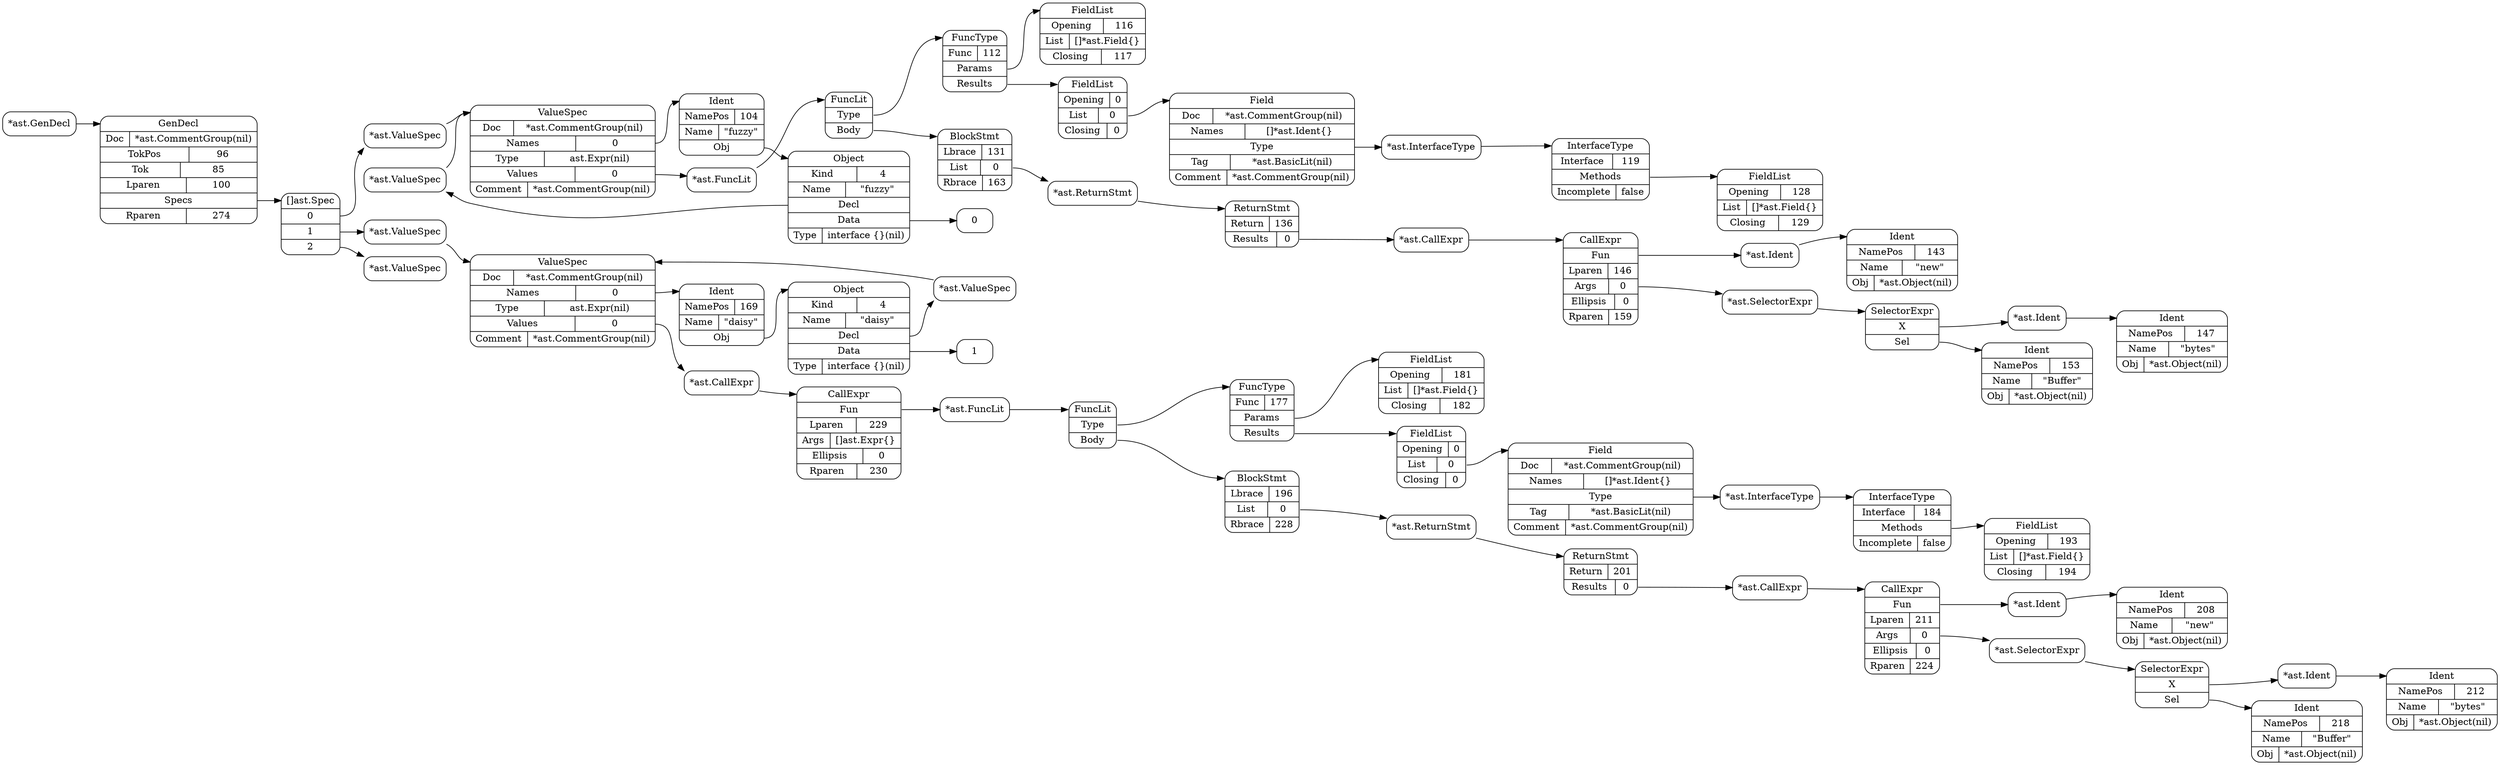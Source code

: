 /* generated by github.com/seamia/memviz
   based on config. settings, some of the values/connnections might be omitted
   config file used: ./memviz.options
   (2021-03-29 16:25:12.001901 -0700 PDT m=+0.034003001) */
digraph structs {
  rankdir=LR;
  node [shape=Mrecord];

  34 [label="<name> *ast.ValueSpec"];
  34:name -> 30:name;
  35 [label="<name> 0"];
  33 [label="<name> Object |{<f0> Kind | 4} |{<f1> Name | \"fuzzy\"} |<f2> Decl|<f3> Data|{<f4> Type | interface \{\}(nil)}  "];
  33:f2 -> 34:name;
  33:f3 -> 35:name;
  32 [label="<name> Ident |{<f0> NamePos | 104} |{<f1> Name | \"fuzzy\"} |<f2> Obj "];
  32:f2 -> 33:name;
  30:<31index0> -> 32:name;
  39 [label="<name> FieldList |{<f0> Opening | 116} |{<f1> List | []*ast.Field\{\}} |{<f2> Closing | 117}  "];
  46 [label="<name> FieldList |{<f0> Opening | 128} |{<f1> List | []*ast.Field\{\}} |{<f2> Closing | 129}  "];
  45 [label="<name> InterfaceType |{<f0> Interface | 119} |<f1> Methods|{<f2> Incomplete | false}  "];
  45:f1 -> 46:name;
  48 [label="<name> *ast.InterfaceType"];
  48:name -> 45:name;
  43 [label="<name> Field |{<f0> Doc | *ast.CommentGroup(nil)} |{<f1> Names | []*ast.Ident\{\}} |<f2> Type|{<f3> Tag | *ast.BasicLit(nil)} |{<f4> Comment | *ast.CommentGroup(nil)}  "];
  43:f2 -> 48:name;
  41:<42index0> -> 43:name;
  41 [label="<name> FieldList |{<f0> Opening | 0} |{<f1> List | {<42index0> 0}} |{<f2> Closing | 0}  "];
  38 [label="<name> FuncType |{<f0> Func | 112} |<f1> Params|<f2> Results "];
  38:f1 -> 39:name;
  38:f2 -> 41:name;
  54 [label="<name> Ident |{<f0> NamePos | 143} |{<f1> Name | \"new\"} |{<f2> Obj | *ast.Object(nil)}  "];
  55 [label="<name> *ast.Ident"];
  55:name -> 54:name;
  58 [label="<name> Ident |{<f0> NamePos | 147} |{<f1> Name | \"bytes\"} |{<f2> Obj | *ast.Object(nil)}  "];
  59 [label="<name> *ast.Ident"];
  59:name -> 58:name;
  60 [label="<name> Ident |{<f0> NamePos | 153} |{<f1> Name | \"Buffer\"} |{<f2> Obj | *ast.Object(nil)}  "];
  57 [label="<name> SelectorExpr |<f0> X|<f1> Sel "];
  57:f0 -> 59:name;
  57:f1 -> 60:name;
  61 [label="<name> *ast.SelectorExpr"];
  61:name -> 57:name;
  53:<56index0> -> 61:name;
  53 [label="<name> CallExpr |<f0> Fun|{<f1> Lparen | 146} |{<f2> Args | {<56index0> 0}} |{<f3> Ellipsis | 0} |{<f4> Rparen | 159}  "];
  53:f0 -> 55:name;
  62 [label="<name> *ast.CallExpr"];
  62:name -> 53:name;
  51:<52index0> -> 62:name;
  51 [label="<name> ReturnStmt |{<f0> Return | 136} |{<f1> Results | {<52index0> 0}}  "];
  63 [label="<name> *ast.ReturnStmt"];
  63:name -> 51:name;
  49:<50index0> -> 63:name;
  49 [label="<name> BlockStmt |{<f0> Lbrace | 131} |{<f1> List | {<50index0> 0}} |{<f2> Rbrace | 163}  "];
  37 [label="<name> FuncLit |<f0> Type|<f1> Body "];
  37:f0 -> 38:name;
  37:f1 -> 49:name;
  64 [label="<name> *ast.FuncLit"];
  64:name -> 37:name;
  30:<36index0> -> 64:name;
  30 [label="<name> ValueSpec |{<f0> Doc | *ast.CommentGroup(nil)} |{<f1> Names | {<31index0> 0}} |{<f2> Type | ast.Expr(nil)} |{<f3> Values | {<36index0> 0}} |{<f4> Comment | *ast.CommentGroup(nil)}  "];
  65 [label="<name> *ast.ValueSpec"];
  65:name -> 30:name;
  70 [label="<name> *ast.ValueSpec"];
  70:name -> 66:name;
  71 [label="<name> 1"];
  69 [label="<name> Object |{<f0> Kind | 4} |{<f1> Name | \"daisy\"} |<f2> Decl|<f3> Data|{<f4> Type | interface \{\}(nil)}  "];
  69:f2 -> 70:name;
  69:f3 -> 71:name;
  68 [label="<name> Ident |{<f0> NamePos | 169} |{<f1> Name | \"daisy\"} |<f2> Obj "];
  68:f2 -> 69:name;
  66:<67index0> -> 68:name;
  76 [label="<name> FieldList |{<f0> Opening | 181} |{<f1> List | []*ast.Field\{\}} |{<f2> Closing | 182}  "];
  83 [label="<name> FieldList |{<f0> Opening | 193} |{<f1> List | []*ast.Field\{\}} |{<f2> Closing | 194}  "];
  82 [label="<name> InterfaceType |{<f0> Interface | 184} |<f1> Methods|{<f2> Incomplete | false}  "];
  82:f1 -> 83:name;
  85 [label="<name> *ast.InterfaceType"];
  85:name -> 82:name;
  80 [label="<name> Field |{<f0> Doc | *ast.CommentGroup(nil)} |{<f1> Names | []*ast.Ident\{\}} |<f2> Type|{<f3> Tag | *ast.BasicLit(nil)} |{<f4> Comment | *ast.CommentGroup(nil)}  "];
  80:f2 -> 85:name;
  78:<79index0> -> 80:name;
  78 [label="<name> FieldList |{<f0> Opening | 0} |{<f1> List | {<79index0> 0}} |{<f2> Closing | 0}  "];
  75 [label="<name> FuncType |{<f0> Func | 177} |<f1> Params|<f2> Results "];
  75:f1 -> 76:name;
  75:f2 -> 78:name;
  91 [label="<name> Ident |{<f0> NamePos | 208} |{<f1> Name | \"new\"} |{<f2> Obj | *ast.Object(nil)}  "];
  92 [label="<name> *ast.Ident"];
  92:name -> 91:name;
  95 [label="<name> Ident |{<f0> NamePos | 212} |{<f1> Name | \"bytes\"} |{<f2> Obj | *ast.Object(nil)}  "];
  96 [label="<name> *ast.Ident"];
  96:name -> 95:name;
  97 [label="<name> Ident |{<f0> NamePos | 218} |{<f1> Name | \"Buffer\"} |{<f2> Obj | *ast.Object(nil)}  "];
  94 [label="<name> SelectorExpr |<f0> X|<f1> Sel "];
  94:f0 -> 96:name;
  94:f1 -> 97:name;
  98 [label="<name> *ast.SelectorExpr"];
  98:name -> 94:name;
  90:<93index0> -> 98:name;
  90 [label="<name> CallExpr |<f0> Fun|{<f1> Lparen | 211} |{<f2> Args | {<93index0> 0}} |{<f3> Ellipsis | 0} |{<f4> Rparen | 224}  "];
  90:f0 -> 92:name;
  99 [label="<name> *ast.CallExpr"];
  99:name -> 90:name;
  88:<89index0> -> 99:name;
  88 [label="<name> ReturnStmt |{<f0> Return | 201} |{<f1> Results | {<89index0> 0}}  "];
  100 [label="<name> *ast.ReturnStmt"];
  100:name -> 88:name;
  86:<87index0> -> 100:name;
  86 [label="<name> BlockStmt |{<f0> Lbrace | 196} |{<f1> List | {<87index0> 0}} |{<f2> Rbrace | 228}  "];
  74 [label="<name> FuncLit |<f0> Type|<f1> Body "];
  74:f0 -> 75:name;
  74:f1 -> 86:name;
  101 [label="<name> *ast.FuncLit"];
  101:name -> 74:name;
  73 [label="<name> CallExpr |<f0> Fun|{<f1> Lparen | 229} |{<f2> Args | []ast.Expr\{\}} |{<f3> Ellipsis | 0} |{<f4> Rparen | 230}  "];
  73:f0 -> 101:name;
  103 [label="<name> *ast.CallExpr"];
  103:name -> 73:name;
  66:<72index0> -> 103:name;
  66 [label="<name> ValueSpec |{<f0> Doc | *ast.CommentGroup(nil)} |{<f1> Names | {<67index0> 0}} |{<f2> Type | ast.Expr(nil)} |{<f3> Values | {<72index0> 0}} |{<f4> Comment | *ast.CommentGroup(nil)}  "];
  104 [label="<name> *ast.ValueSpec"];
  104:name -> 66:name;
  125 [label="<name> *ast.ValueSpec"];
  29:<29index0> -> 65:name;
  29:<29index1> -> 104:name;
  29:<29index2> -> 125:name;
  29 [label="<name> []ast.Spec |<29index0> 0|<29index1> 1|<29index2> 2 "];
  28 [label="<name> GenDecl |{<f0> Doc | *ast.CommentGroup(nil)} |{<f1> TokPos | 96} |{<f2> Tok | 85} |{<f3> Lparen | 100} |<f4> Specs|{<f5> Rparen | 274}  "];
  28:f4 -> 29:name;
  126 [label="<name> *ast.GenDecl"];
  126:name -> 28:name;
}

